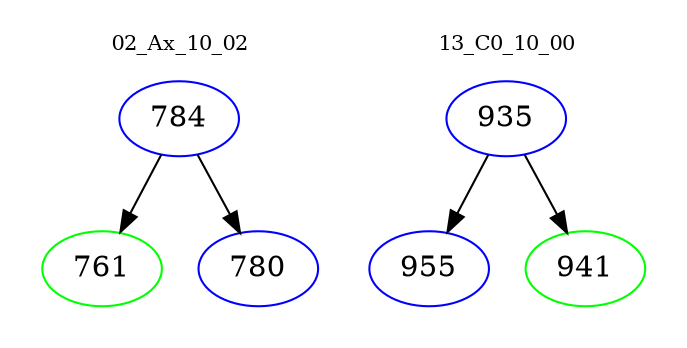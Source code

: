 digraph{
subgraph cluster_0 {
color = white
label = "02_Ax_10_02";
fontsize=10;
T0_784 [label="784", color="blue"]
T0_784 -> T0_761 [color="black"]
T0_761 [label="761", color="green"]
T0_784 -> T0_780 [color="black"]
T0_780 [label="780", color="blue"]
}
subgraph cluster_1 {
color = white
label = "13_C0_10_00";
fontsize=10;
T1_935 [label="935", color="blue"]
T1_935 -> T1_955 [color="black"]
T1_955 [label="955", color="blue"]
T1_935 -> T1_941 [color="black"]
T1_941 [label="941", color="green"]
}
}

